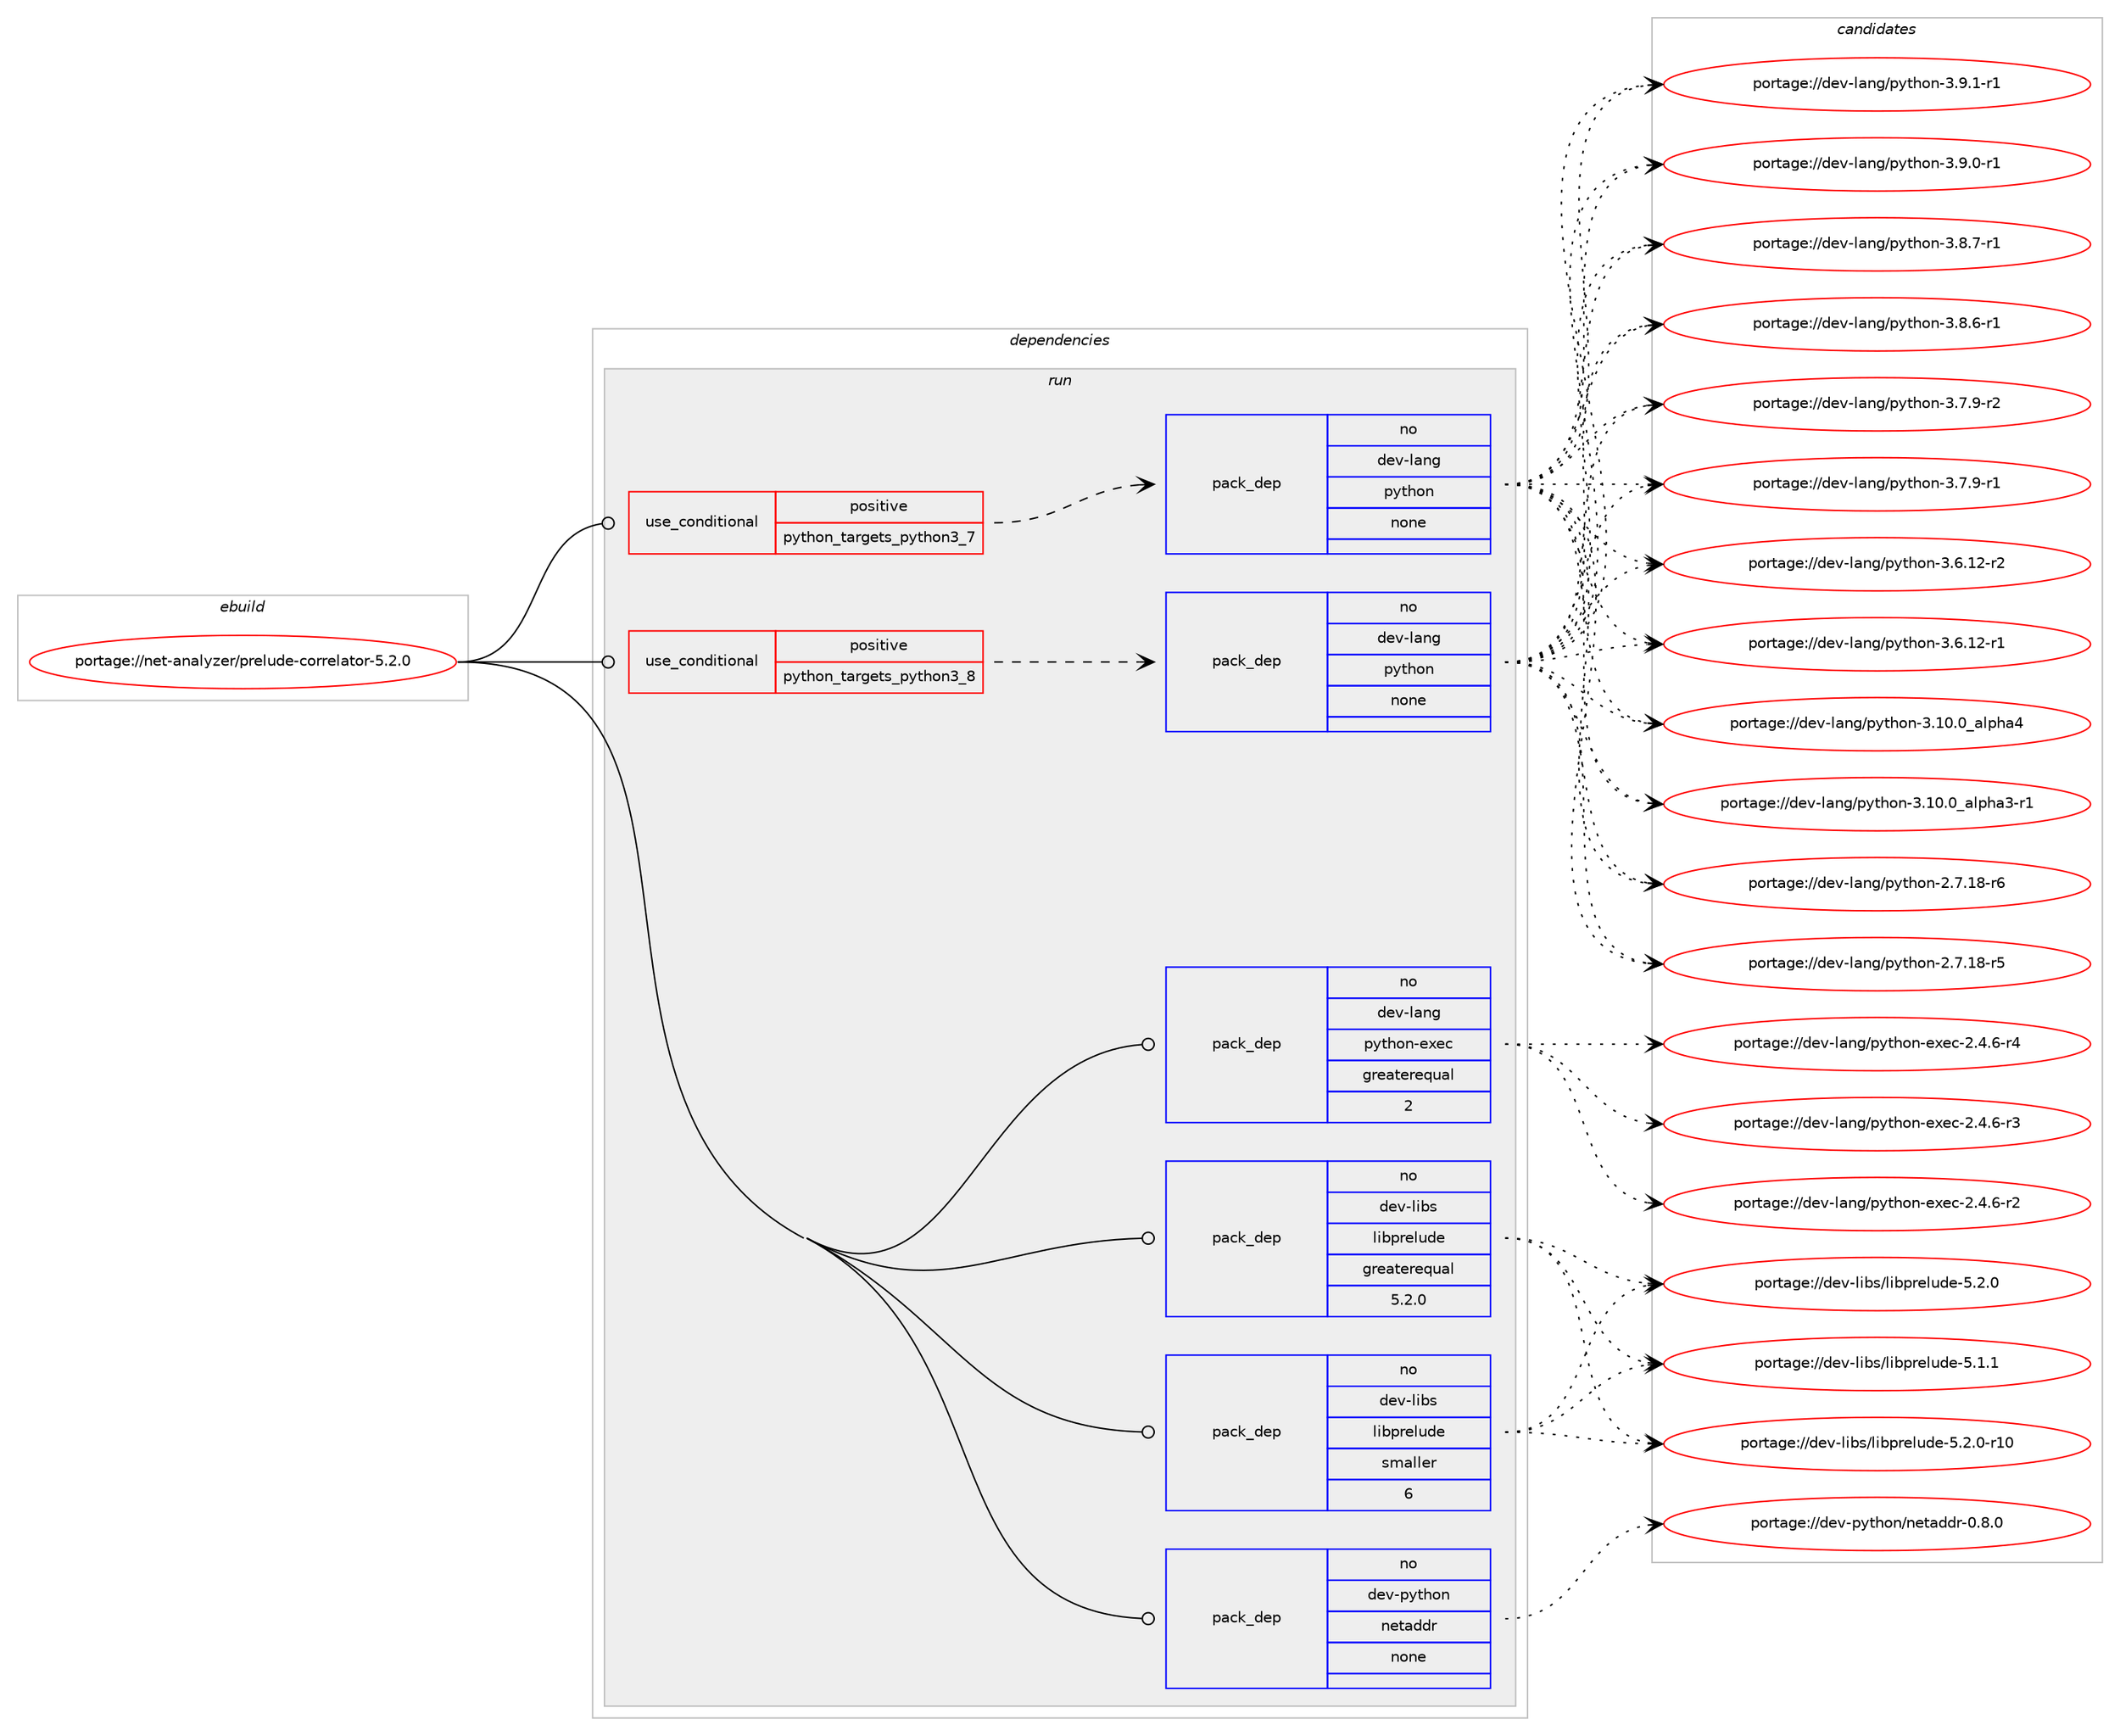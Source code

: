 digraph prolog {

# *************
# Graph options
# *************

newrank=true;
concentrate=true;
compound=true;
graph [rankdir=LR,fontname=Helvetica,fontsize=10,ranksep=1.5];#, ranksep=2.5, nodesep=0.2];
edge  [arrowhead=vee];
node  [fontname=Helvetica,fontsize=10];

# **********
# The ebuild
# **********

subgraph cluster_leftcol {
color=gray;
rank=same;
label=<<i>ebuild</i>>;
id [label="portage://net-analyzer/prelude-correlator-5.2.0", color=red, width=4, href="../net-analyzer/prelude-correlator-5.2.0.svg"];
}

# ****************
# The dependencies
# ****************

subgraph cluster_midcol {
color=gray;
label=<<i>dependencies</i>>;
subgraph cluster_compile {
fillcolor="#eeeeee";
style=filled;
label=<<i>compile</i>>;
}
subgraph cluster_compileandrun {
fillcolor="#eeeeee";
style=filled;
label=<<i>compile and run</i>>;
}
subgraph cluster_run {
fillcolor="#eeeeee";
style=filled;
label=<<i>run</i>>;
subgraph cond9949 {
dependency32206 [label=<<TABLE BORDER="0" CELLBORDER="1" CELLSPACING="0" CELLPADDING="4"><TR><TD ROWSPAN="3" CELLPADDING="10">use_conditional</TD></TR><TR><TD>positive</TD></TR><TR><TD>python_targets_python3_7</TD></TR></TABLE>>, shape=none, color=red];
subgraph pack21975 {
dependency32207 [label=<<TABLE BORDER="0" CELLBORDER="1" CELLSPACING="0" CELLPADDING="4" WIDTH="220"><TR><TD ROWSPAN="6" CELLPADDING="30">pack_dep</TD></TR><TR><TD WIDTH="110">no</TD></TR><TR><TD>dev-lang</TD></TR><TR><TD>python</TD></TR><TR><TD>none</TD></TR><TR><TD></TD></TR></TABLE>>, shape=none, color=blue];
}
dependency32206:e -> dependency32207:w [weight=20,style="dashed",arrowhead="vee"];
}
id:e -> dependency32206:w [weight=20,style="solid",arrowhead="odot"];
subgraph cond9950 {
dependency32208 [label=<<TABLE BORDER="0" CELLBORDER="1" CELLSPACING="0" CELLPADDING="4"><TR><TD ROWSPAN="3" CELLPADDING="10">use_conditional</TD></TR><TR><TD>positive</TD></TR><TR><TD>python_targets_python3_8</TD></TR></TABLE>>, shape=none, color=red];
subgraph pack21976 {
dependency32209 [label=<<TABLE BORDER="0" CELLBORDER="1" CELLSPACING="0" CELLPADDING="4" WIDTH="220"><TR><TD ROWSPAN="6" CELLPADDING="30">pack_dep</TD></TR><TR><TD WIDTH="110">no</TD></TR><TR><TD>dev-lang</TD></TR><TR><TD>python</TD></TR><TR><TD>none</TD></TR><TR><TD></TD></TR></TABLE>>, shape=none, color=blue];
}
dependency32208:e -> dependency32209:w [weight=20,style="dashed",arrowhead="vee"];
}
id:e -> dependency32208:w [weight=20,style="solid",arrowhead="odot"];
subgraph pack21977 {
dependency32210 [label=<<TABLE BORDER="0" CELLBORDER="1" CELLSPACING="0" CELLPADDING="4" WIDTH="220"><TR><TD ROWSPAN="6" CELLPADDING="30">pack_dep</TD></TR><TR><TD WIDTH="110">no</TD></TR><TR><TD>dev-lang</TD></TR><TR><TD>python-exec</TD></TR><TR><TD>greaterequal</TD></TR><TR><TD>2</TD></TR></TABLE>>, shape=none, color=blue];
}
id:e -> dependency32210:w [weight=20,style="solid",arrowhead="odot"];
subgraph pack21978 {
dependency32211 [label=<<TABLE BORDER="0" CELLBORDER="1" CELLSPACING="0" CELLPADDING="4" WIDTH="220"><TR><TD ROWSPAN="6" CELLPADDING="30">pack_dep</TD></TR><TR><TD WIDTH="110">no</TD></TR><TR><TD>dev-libs</TD></TR><TR><TD>libprelude</TD></TR><TR><TD>greaterequal</TD></TR><TR><TD>5.2.0</TD></TR></TABLE>>, shape=none, color=blue];
}
id:e -> dependency32211:w [weight=20,style="solid",arrowhead="odot"];
subgraph pack21979 {
dependency32212 [label=<<TABLE BORDER="0" CELLBORDER="1" CELLSPACING="0" CELLPADDING="4" WIDTH="220"><TR><TD ROWSPAN="6" CELLPADDING="30">pack_dep</TD></TR><TR><TD WIDTH="110">no</TD></TR><TR><TD>dev-libs</TD></TR><TR><TD>libprelude</TD></TR><TR><TD>smaller</TD></TR><TR><TD>6</TD></TR></TABLE>>, shape=none, color=blue];
}
id:e -> dependency32212:w [weight=20,style="solid",arrowhead="odot"];
subgraph pack21980 {
dependency32213 [label=<<TABLE BORDER="0" CELLBORDER="1" CELLSPACING="0" CELLPADDING="4" WIDTH="220"><TR><TD ROWSPAN="6" CELLPADDING="30">pack_dep</TD></TR><TR><TD WIDTH="110">no</TD></TR><TR><TD>dev-python</TD></TR><TR><TD>netaddr</TD></TR><TR><TD>none</TD></TR><TR><TD></TD></TR></TABLE>>, shape=none, color=blue];
}
id:e -> dependency32213:w [weight=20,style="solid",arrowhead="odot"];
}
}

# **************
# The candidates
# **************

subgraph cluster_choices {
rank=same;
color=gray;
label=<<i>candidates</i>>;

subgraph choice21975 {
color=black;
nodesep=1;
choice1001011184510897110103471121211161041111104551465746494511449 [label="portage://dev-lang/python-3.9.1-r1", color=red, width=4,href="../dev-lang/python-3.9.1-r1.svg"];
choice1001011184510897110103471121211161041111104551465746484511449 [label="portage://dev-lang/python-3.9.0-r1", color=red, width=4,href="../dev-lang/python-3.9.0-r1.svg"];
choice1001011184510897110103471121211161041111104551465646554511449 [label="portage://dev-lang/python-3.8.7-r1", color=red, width=4,href="../dev-lang/python-3.8.7-r1.svg"];
choice1001011184510897110103471121211161041111104551465646544511449 [label="portage://dev-lang/python-3.8.6-r1", color=red, width=4,href="../dev-lang/python-3.8.6-r1.svg"];
choice1001011184510897110103471121211161041111104551465546574511450 [label="portage://dev-lang/python-3.7.9-r2", color=red, width=4,href="../dev-lang/python-3.7.9-r2.svg"];
choice1001011184510897110103471121211161041111104551465546574511449 [label="portage://dev-lang/python-3.7.9-r1", color=red, width=4,href="../dev-lang/python-3.7.9-r1.svg"];
choice100101118451089711010347112121116104111110455146544649504511450 [label="portage://dev-lang/python-3.6.12-r2", color=red, width=4,href="../dev-lang/python-3.6.12-r2.svg"];
choice100101118451089711010347112121116104111110455146544649504511449 [label="portage://dev-lang/python-3.6.12-r1", color=red, width=4,href="../dev-lang/python-3.6.12-r1.svg"];
choice1001011184510897110103471121211161041111104551464948464895971081121049752 [label="portage://dev-lang/python-3.10.0_alpha4", color=red, width=4,href="../dev-lang/python-3.10.0_alpha4.svg"];
choice10010111845108971101034711212111610411111045514649484648959710811210497514511449 [label="portage://dev-lang/python-3.10.0_alpha3-r1", color=red, width=4,href="../dev-lang/python-3.10.0_alpha3-r1.svg"];
choice100101118451089711010347112121116104111110455046554649564511454 [label="portage://dev-lang/python-2.7.18-r6", color=red, width=4,href="../dev-lang/python-2.7.18-r6.svg"];
choice100101118451089711010347112121116104111110455046554649564511453 [label="portage://dev-lang/python-2.7.18-r5", color=red, width=4,href="../dev-lang/python-2.7.18-r5.svg"];
dependency32207:e -> choice1001011184510897110103471121211161041111104551465746494511449:w [style=dotted,weight="100"];
dependency32207:e -> choice1001011184510897110103471121211161041111104551465746484511449:w [style=dotted,weight="100"];
dependency32207:e -> choice1001011184510897110103471121211161041111104551465646554511449:w [style=dotted,weight="100"];
dependency32207:e -> choice1001011184510897110103471121211161041111104551465646544511449:w [style=dotted,weight="100"];
dependency32207:e -> choice1001011184510897110103471121211161041111104551465546574511450:w [style=dotted,weight="100"];
dependency32207:e -> choice1001011184510897110103471121211161041111104551465546574511449:w [style=dotted,weight="100"];
dependency32207:e -> choice100101118451089711010347112121116104111110455146544649504511450:w [style=dotted,weight="100"];
dependency32207:e -> choice100101118451089711010347112121116104111110455146544649504511449:w [style=dotted,weight="100"];
dependency32207:e -> choice1001011184510897110103471121211161041111104551464948464895971081121049752:w [style=dotted,weight="100"];
dependency32207:e -> choice10010111845108971101034711212111610411111045514649484648959710811210497514511449:w [style=dotted,weight="100"];
dependency32207:e -> choice100101118451089711010347112121116104111110455046554649564511454:w [style=dotted,weight="100"];
dependency32207:e -> choice100101118451089711010347112121116104111110455046554649564511453:w [style=dotted,weight="100"];
}
subgraph choice21976 {
color=black;
nodesep=1;
choice1001011184510897110103471121211161041111104551465746494511449 [label="portage://dev-lang/python-3.9.1-r1", color=red, width=4,href="../dev-lang/python-3.9.1-r1.svg"];
choice1001011184510897110103471121211161041111104551465746484511449 [label="portage://dev-lang/python-3.9.0-r1", color=red, width=4,href="../dev-lang/python-3.9.0-r1.svg"];
choice1001011184510897110103471121211161041111104551465646554511449 [label="portage://dev-lang/python-3.8.7-r1", color=red, width=4,href="../dev-lang/python-3.8.7-r1.svg"];
choice1001011184510897110103471121211161041111104551465646544511449 [label="portage://dev-lang/python-3.8.6-r1", color=red, width=4,href="../dev-lang/python-3.8.6-r1.svg"];
choice1001011184510897110103471121211161041111104551465546574511450 [label="portage://dev-lang/python-3.7.9-r2", color=red, width=4,href="../dev-lang/python-3.7.9-r2.svg"];
choice1001011184510897110103471121211161041111104551465546574511449 [label="portage://dev-lang/python-3.7.9-r1", color=red, width=4,href="../dev-lang/python-3.7.9-r1.svg"];
choice100101118451089711010347112121116104111110455146544649504511450 [label="portage://dev-lang/python-3.6.12-r2", color=red, width=4,href="../dev-lang/python-3.6.12-r2.svg"];
choice100101118451089711010347112121116104111110455146544649504511449 [label="portage://dev-lang/python-3.6.12-r1", color=red, width=4,href="../dev-lang/python-3.6.12-r1.svg"];
choice1001011184510897110103471121211161041111104551464948464895971081121049752 [label="portage://dev-lang/python-3.10.0_alpha4", color=red, width=4,href="../dev-lang/python-3.10.0_alpha4.svg"];
choice10010111845108971101034711212111610411111045514649484648959710811210497514511449 [label="portage://dev-lang/python-3.10.0_alpha3-r1", color=red, width=4,href="../dev-lang/python-3.10.0_alpha3-r1.svg"];
choice100101118451089711010347112121116104111110455046554649564511454 [label="portage://dev-lang/python-2.7.18-r6", color=red, width=4,href="../dev-lang/python-2.7.18-r6.svg"];
choice100101118451089711010347112121116104111110455046554649564511453 [label="portage://dev-lang/python-2.7.18-r5", color=red, width=4,href="../dev-lang/python-2.7.18-r5.svg"];
dependency32209:e -> choice1001011184510897110103471121211161041111104551465746494511449:w [style=dotted,weight="100"];
dependency32209:e -> choice1001011184510897110103471121211161041111104551465746484511449:w [style=dotted,weight="100"];
dependency32209:e -> choice1001011184510897110103471121211161041111104551465646554511449:w [style=dotted,weight="100"];
dependency32209:e -> choice1001011184510897110103471121211161041111104551465646544511449:w [style=dotted,weight="100"];
dependency32209:e -> choice1001011184510897110103471121211161041111104551465546574511450:w [style=dotted,weight="100"];
dependency32209:e -> choice1001011184510897110103471121211161041111104551465546574511449:w [style=dotted,weight="100"];
dependency32209:e -> choice100101118451089711010347112121116104111110455146544649504511450:w [style=dotted,weight="100"];
dependency32209:e -> choice100101118451089711010347112121116104111110455146544649504511449:w [style=dotted,weight="100"];
dependency32209:e -> choice1001011184510897110103471121211161041111104551464948464895971081121049752:w [style=dotted,weight="100"];
dependency32209:e -> choice10010111845108971101034711212111610411111045514649484648959710811210497514511449:w [style=dotted,weight="100"];
dependency32209:e -> choice100101118451089711010347112121116104111110455046554649564511454:w [style=dotted,weight="100"];
dependency32209:e -> choice100101118451089711010347112121116104111110455046554649564511453:w [style=dotted,weight="100"];
}
subgraph choice21977 {
color=black;
nodesep=1;
choice10010111845108971101034711212111610411111045101120101994550465246544511452 [label="portage://dev-lang/python-exec-2.4.6-r4", color=red, width=4,href="../dev-lang/python-exec-2.4.6-r4.svg"];
choice10010111845108971101034711212111610411111045101120101994550465246544511451 [label="portage://dev-lang/python-exec-2.4.6-r3", color=red, width=4,href="../dev-lang/python-exec-2.4.6-r3.svg"];
choice10010111845108971101034711212111610411111045101120101994550465246544511450 [label="portage://dev-lang/python-exec-2.4.6-r2", color=red, width=4,href="../dev-lang/python-exec-2.4.6-r2.svg"];
dependency32210:e -> choice10010111845108971101034711212111610411111045101120101994550465246544511452:w [style=dotted,weight="100"];
dependency32210:e -> choice10010111845108971101034711212111610411111045101120101994550465246544511451:w [style=dotted,weight="100"];
dependency32210:e -> choice10010111845108971101034711212111610411111045101120101994550465246544511450:w [style=dotted,weight="100"];
}
subgraph choice21978 {
color=black;
nodesep=1;
choice10010111845108105981154710810598112114101108117100101455346504648451144948 [label="portage://dev-libs/libprelude-5.2.0-r10", color=red, width=4,href="../dev-libs/libprelude-5.2.0-r10.svg"];
choice10010111845108105981154710810598112114101108117100101455346504648 [label="portage://dev-libs/libprelude-5.2.0", color=red, width=4,href="../dev-libs/libprelude-5.2.0.svg"];
choice10010111845108105981154710810598112114101108117100101455346494649 [label="portage://dev-libs/libprelude-5.1.1", color=red, width=4,href="../dev-libs/libprelude-5.1.1.svg"];
dependency32211:e -> choice10010111845108105981154710810598112114101108117100101455346504648451144948:w [style=dotted,weight="100"];
dependency32211:e -> choice10010111845108105981154710810598112114101108117100101455346504648:w [style=dotted,weight="100"];
dependency32211:e -> choice10010111845108105981154710810598112114101108117100101455346494649:w [style=dotted,weight="100"];
}
subgraph choice21979 {
color=black;
nodesep=1;
choice10010111845108105981154710810598112114101108117100101455346504648451144948 [label="portage://dev-libs/libprelude-5.2.0-r10", color=red, width=4,href="../dev-libs/libprelude-5.2.0-r10.svg"];
choice10010111845108105981154710810598112114101108117100101455346504648 [label="portage://dev-libs/libprelude-5.2.0", color=red, width=4,href="../dev-libs/libprelude-5.2.0.svg"];
choice10010111845108105981154710810598112114101108117100101455346494649 [label="portage://dev-libs/libprelude-5.1.1", color=red, width=4,href="../dev-libs/libprelude-5.1.1.svg"];
dependency32212:e -> choice10010111845108105981154710810598112114101108117100101455346504648451144948:w [style=dotted,weight="100"];
dependency32212:e -> choice10010111845108105981154710810598112114101108117100101455346504648:w [style=dotted,weight="100"];
dependency32212:e -> choice10010111845108105981154710810598112114101108117100101455346494649:w [style=dotted,weight="100"];
}
subgraph choice21980 {
color=black;
nodesep=1;
choice100101118451121211161041111104711010111697100100114454846564648 [label="portage://dev-python/netaddr-0.8.0", color=red, width=4,href="../dev-python/netaddr-0.8.0.svg"];
dependency32213:e -> choice100101118451121211161041111104711010111697100100114454846564648:w [style=dotted,weight="100"];
}
}

}
